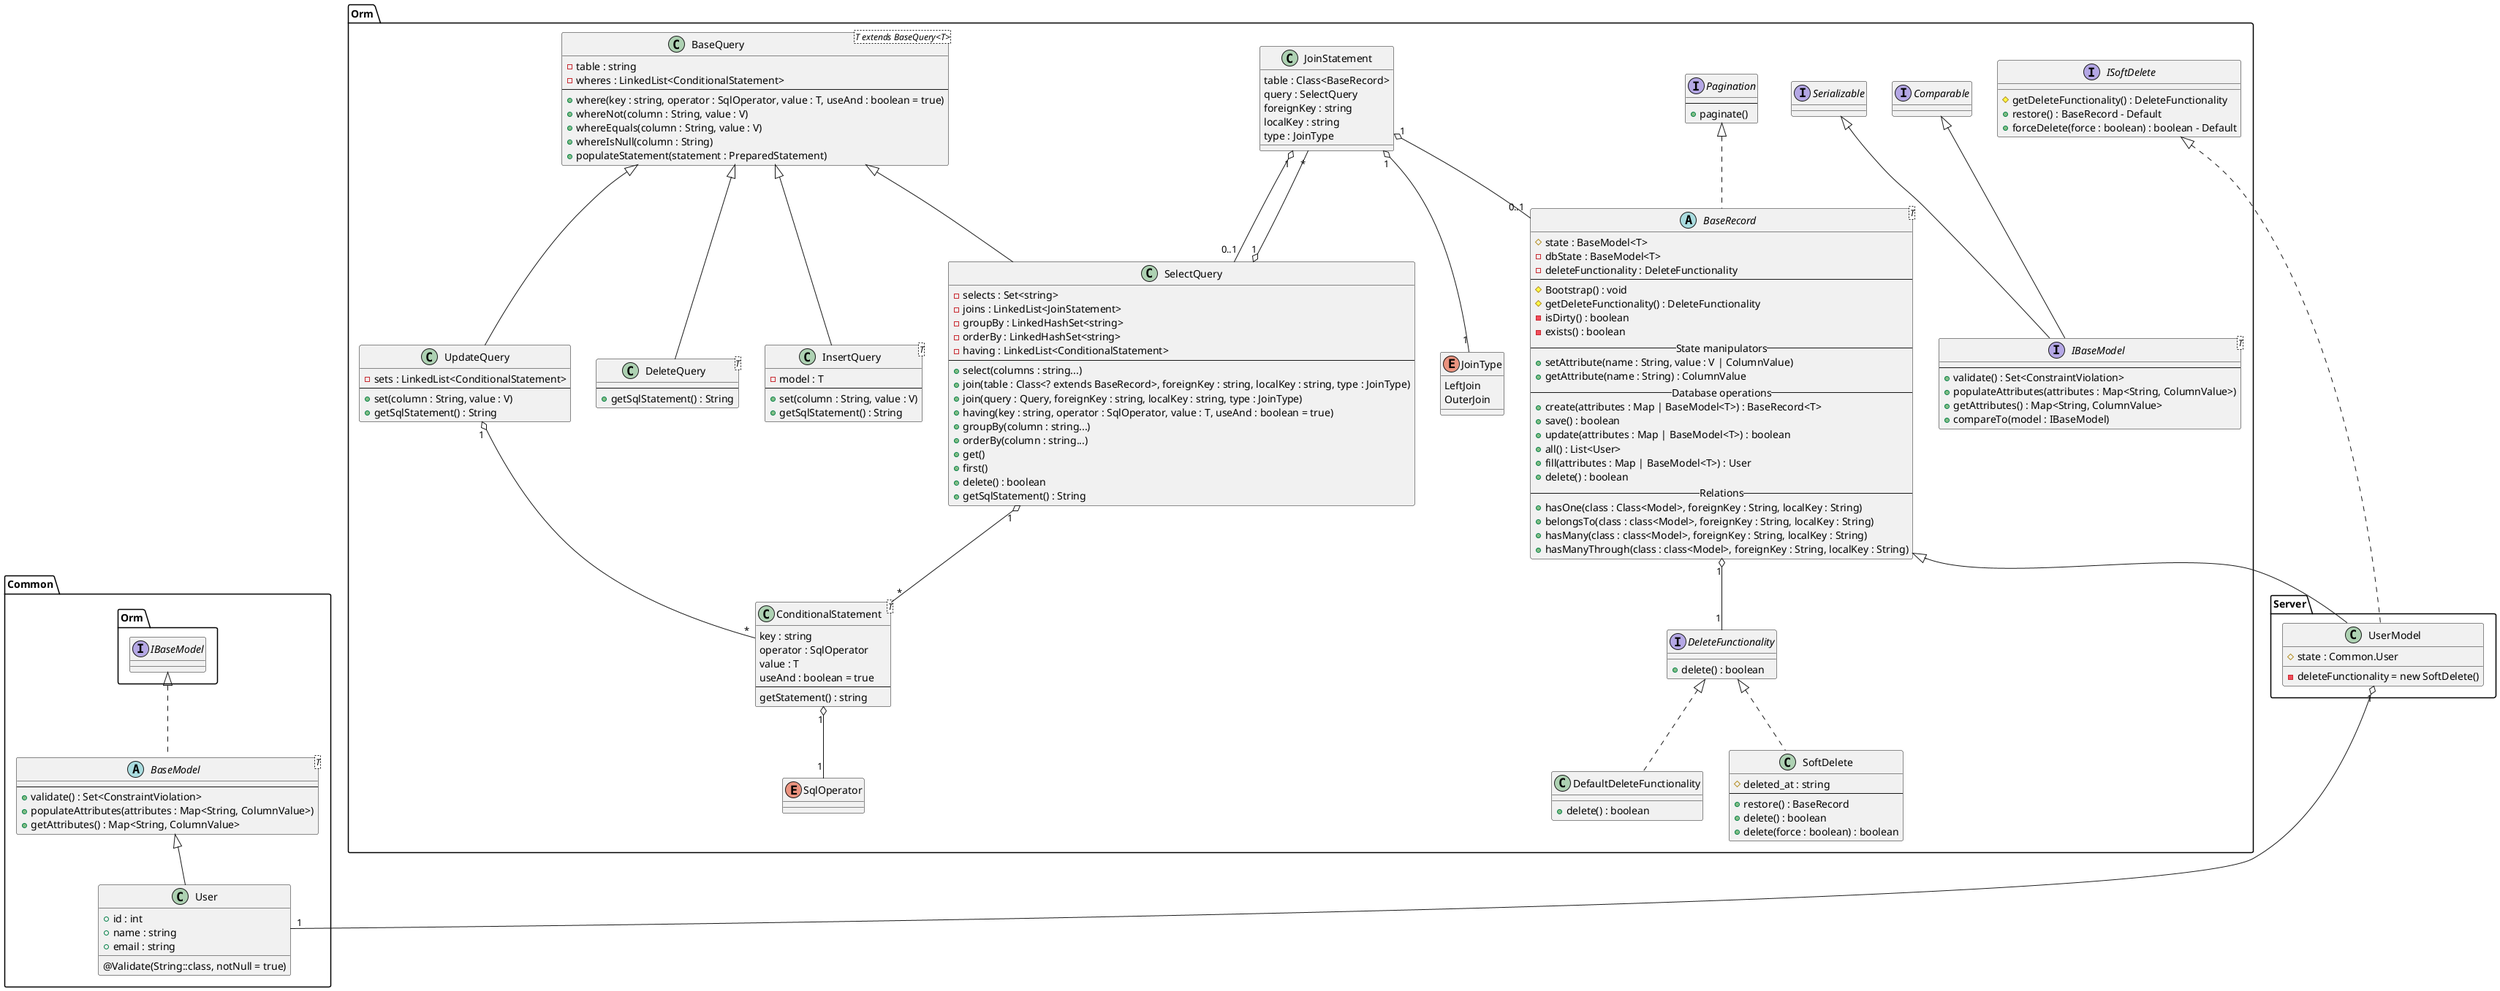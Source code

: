 @startuml

namespace Common {
    class User extends BaseModel {
        +id : int
        +name : string
        @Validate(String::class, notNull = true)
        +email : string
    }

    abstract class BaseModel<T> implements Orm.IBaseModel {
        ---
        +validate() : Set<ConstraintViolation>
        +populateAttributes(attributes : Map<String, ColumnValue>)
        +getAttributes() : Map<String, ColumnValue>
    }
}

namespace Orm {

    interface IBaseModel<T> extends Comparable, Serializable {
        ---
        +validate() : Set<ConstraintViolation>
        +populateAttributes(attributes : Map<String, ColumnValue>)
        +getAttributes() : Map<String, ColumnValue>
        +compareTo(model : IBaseModel)
    }


    abstract class BaseRecord<T> implements Pagination {
        #state : BaseModel<T>
        -dbState : BaseModel<T>
        -deleteFunctionality : DeleteFunctionality
        ---
        #Bootstrap() : void
        #getDeleteFunctionality() : DeleteFunctionality
        -isDirty() : boolean
        -exists() : boolean
        -- State manipulators --
        +setAttribute(name : String, value : V | ColumnValue)
        +getAttribute(name : String) : ColumnValue
        -- Database operations --
        +create(attributes : Map | BaseModel<T>) : BaseRecord<T>
        +save() : boolean
        +update(attributes : Map | BaseModel<T>) : boolean
        +all() : List<User>
        +fill(attributes : Map | BaseModel<T>) : User
        +delete() : boolean
        -- Relations --
        +hasOne(class : Class<Model>, foreignKey : String, localKey : String)
        +belongsTo(class : class<Model>, foreignKey : String, localKey : String)
        +hasMany(class : class<Model>, foreignKey : String, localKey : String)
        +hasManyThrough(class : class<Model>, foreignKey : String, localKey : String)
    }


    interface Pagination {
        ---
        +paginate()
    }

    interface DeleteFunctionality {
        +delete() : boolean
    }

    BaseRecord "1" o-- "1" DeleteFunctionality

    class DefaultDeleteFunctionality implements DeleteFunctionality {
        +delete() : boolean
    }

    class SoftDelete implements DeleteFunctionality {
        #deleted_at : string
        ---
        +restore() : BaseRecord
        +delete() : boolean
        +delete(force : boolean) : boolean
    }

    interface ISoftDelete {
        #getDeleteFunctionality() : DeleteFunctionality
        +restore() : BaseRecord - Default
        +forceDelete(force : boolean) : boolean - Default
    }

    class BaseQuery<T extends BaseQuery<T>> {
        -table : string
        -wheres : LinkedList<ConditionalStatement>
        ---
        +where(key : string, operator : SqlOperator, value : T, useAnd : boolean = true)
        +whereNot(column : String, value : V)
        +whereEquals(column : String, value : V)
        +whereIsNull(column : String)
        +populateStatement(statement : PreparedStatement)
    }

    class SelectQuery extends BaseQuery {
        -selects : Set<string>
        -joins : LinkedList<JoinStatement>
        -groupBy : LinkedHashSet<string>
        -orderBy : LinkedHashSet<string>
        -having : LinkedList<ConditionalStatement>
        ---
        +select(columns : string...)
        +join(table : Class<? extends BaseRecord>, foreignKey : string, localKey : string, type : JoinType)
        +join(query : Query, foreignKey : string, localKey : string, type : JoinType)
        +having(key : string, operator : SqlOperator, value : T, useAnd : boolean = true)
        +groupBy(column : string...)
        +orderBy(column : string...)
        +get()
        +first()
        +delete() : boolean
        +getSqlStatement() : String
    }

    SelectQuery "1" o-- "*" ConditionalStatement
    SelectQuery "1" o-- "*" JoinStatement

    class UpdateQuery extends BaseQuery {
        -sets : LinkedList<ConditionalStatement>
        ---
        +set(column : String, value : V)
        +getSqlStatement() : String
    }

    UpdateQuery "1" o-- "*" ConditionalStatement

    class InsertQuery<T> extends BaseQuery {
        -model : T
        ---
        +set(column : String, value : V)
        +getSqlStatement() : String
    }

    class DeleteQuery<T> extends BaseQuery {
        ---
        +getSqlStatement() : String
    }

    class ConditionalStatement<T> {
        key : string
        operator : SqlOperator
        value : T
        useAnd : boolean = true
        ---
        getStatement() : string
    }

    ConditionalStatement "1" o-- "1" SqlOperator

    class JoinStatement {
        table : Class<BaseRecord>
        query : SelectQuery
        foreignKey : string
        localKey : string
        type : JoinType
    }

    enum JoinType {
        LeftJoin
        OuterJoin
    }

    JoinStatement "1" o-- "1" JoinType
    JoinStatement "1" o-- "0..1" SelectQuery
    JoinStatement "1" o-- "0..1" BaseRecord

    enum SqlOperator {

    }


}

namespace Server {
    class UserModel extends Orm.BaseRecord implements Orm.ISoftDelete {
        #state : Common.User
        -deleteFunctionality = new SoftDelete()
    }

    UserModel "1" o--- "1" Common.User
}

@enduml